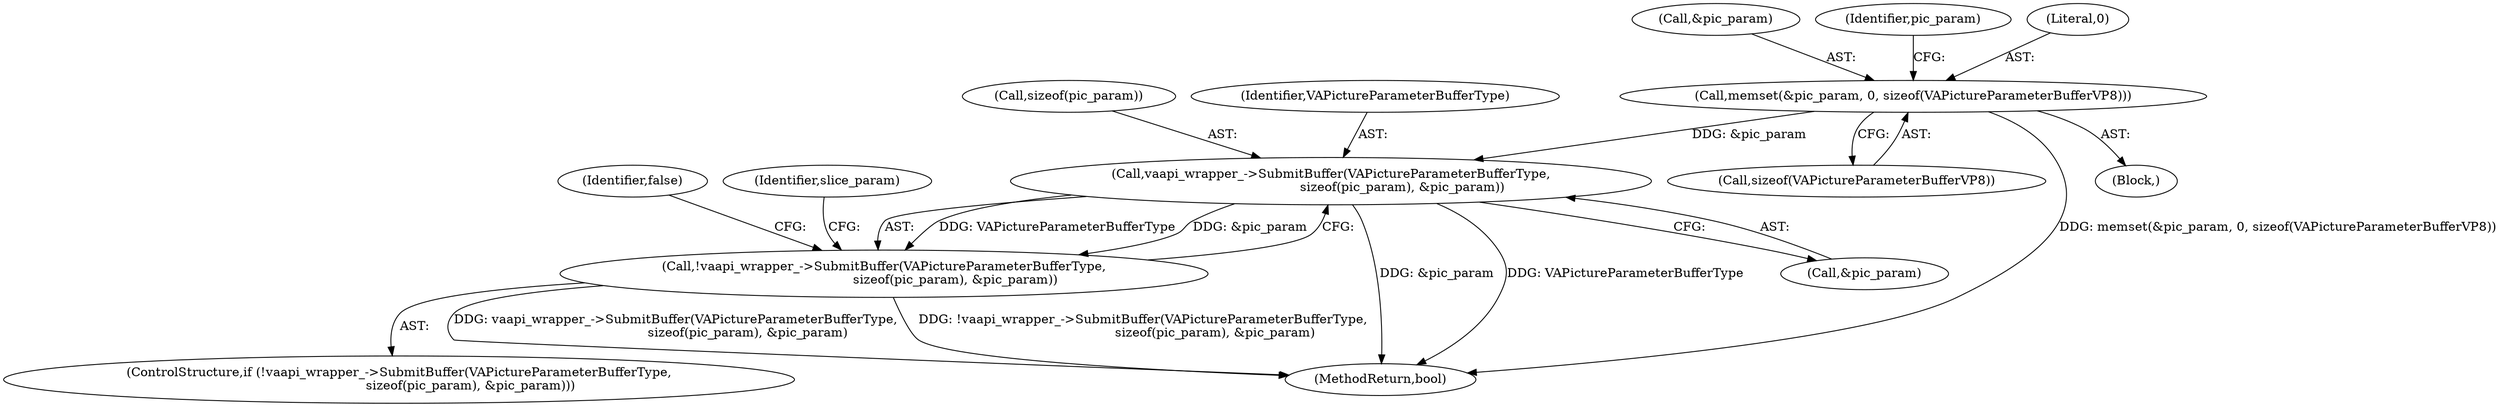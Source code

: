 digraph "0_Chrome_27c68f543e5eba779902447445dfb05ec3f5bf75_2@API" {
"1000308" [label="(Call,memset(&pic_param, 0, sizeof(VAPictureParameterBufferVP8)))"];
"1000658" [label="(Call,vaapi_wrapper_->SubmitBuffer(VAPictureParameterBufferType,\n                                    sizeof(pic_param), &pic_param))"];
"1000657" [label="(Call,!vaapi_wrapper_->SubmitBuffer(VAPictureParameterBufferType,\n                                    sizeof(pic_param), &pic_param))"];
"1000309" [label="(Call,&pic_param)"];
"1000312" [label="(Call,sizeof(VAPictureParameterBufferVP8))"];
"1000786" [label="(MethodReturn,bool)"];
"1000656" [label="(ControlStructure,if (!vaapi_wrapper_->SubmitBuffer(VAPictureParameterBufferType,\n                                    sizeof(pic_param), &pic_param)))"];
"1000665" [label="(Identifier,false)"];
"1000660" [label="(Call,sizeof(pic_param))"];
"1000669" [label="(Identifier,slice_param)"];
"1000658" [label="(Call,vaapi_wrapper_->SubmitBuffer(VAPictureParameterBufferType,\n                                    sizeof(pic_param), &pic_param))"];
"1000308" [label="(Call,memset(&pic_param, 0, sizeof(VAPictureParameterBufferVP8)))"];
"1000106" [label="(Block,)"];
"1000316" [label="(Identifier,pic_param)"];
"1000657" [label="(Call,!vaapi_wrapper_->SubmitBuffer(VAPictureParameterBufferType,\n                                    sizeof(pic_param), &pic_param))"];
"1000311" [label="(Literal,0)"];
"1000662" [label="(Call,&pic_param)"];
"1000659" [label="(Identifier,VAPictureParameterBufferType)"];
"1000308" -> "1000106"  [label="AST: "];
"1000308" -> "1000312"  [label="CFG: "];
"1000309" -> "1000308"  [label="AST: "];
"1000311" -> "1000308"  [label="AST: "];
"1000312" -> "1000308"  [label="AST: "];
"1000316" -> "1000308"  [label="CFG: "];
"1000308" -> "1000786"  [label="DDG: memset(&pic_param, 0, sizeof(VAPictureParameterBufferVP8))"];
"1000308" -> "1000658"  [label="DDG: &pic_param"];
"1000658" -> "1000657"  [label="AST: "];
"1000658" -> "1000662"  [label="CFG: "];
"1000659" -> "1000658"  [label="AST: "];
"1000660" -> "1000658"  [label="AST: "];
"1000662" -> "1000658"  [label="AST: "];
"1000657" -> "1000658"  [label="CFG: "];
"1000658" -> "1000786"  [label="DDG: &pic_param"];
"1000658" -> "1000786"  [label="DDG: VAPictureParameterBufferType"];
"1000658" -> "1000657"  [label="DDG: VAPictureParameterBufferType"];
"1000658" -> "1000657"  [label="DDG: &pic_param"];
"1000657" -> "1000656"  [label="AST: "];
"1000665" -> "1000657"  [label="CFG: "];
"1000669" -> "1000657"  [label="CFG: "];
"1000657" -> "1000786"  [label="DDG: vaapi_wrapper_->SubmitBuffer(VAPictureParameterBufferType,\n                                    sizeof(pic_param), &pic_param)"];
"1000657" -> "1000786"  [label="DDG: !vaapi_wrapper_->SubmitBuffer(VAPictureParameterBufferType,\n                                    sizeof(pic_param), &pic_param)"];
}

